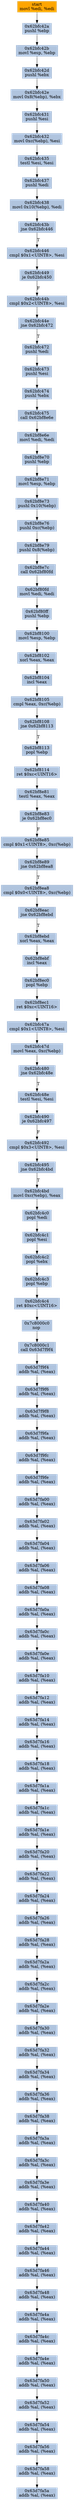 digraph G {
node[shape=rectangle,style=filled,fillcolor=lightsteelblue,color=lightsteelblue]
bgcolor="transparent"
a0x62bfc428movl_edi_edi[label="start\nmovl %edi, %edi",color="lightgrey",fillcolor="orange"];
a0x62bfc42apushl_ebp[label="0x62bfc42a\npushl %ebp"];
a0x62bfc42bmovl_esp_ebp[label="0x62bfc42b\nmovl %esp, %ebp"];
a0x62bfc42dpushl_ebx[label="0x62bfc42d\npushl %ebx"];
a0x62bfc42emovl_0x8ebp__ebx[label="0x62bfc42e\nmovl 0x8(%ebp), %ebx"];
a0x62bfc431pushl_esi[label="0x62bfc431\npushl %esi"];
a0x62bfc432movl_0xcebp__esi[label="0x62bfc432\nmovl 0xc(%ebp), %esi"];
a0x62bfc435testl_esi_esi[label="0x62bfc435\ntestl %esi, %esi"];
a0x62bfc437pushl_edi[label="0x62bfc437\npushl %edi"];
a0x62bfc438movl_0x10ebp__edi[label="0x62bfc438\nmovl 0x10(%ebp), %edi"];
a0x62bfc43bjne_0x62bfc446[label="0x62bfc43b\njne 0x62bfc446"];
a0x62bfc446cmpl_0x1UINT8_esi[label="0x62bfc446\ncmpl $0x1<UINT8>, %esi"];
a0x62bfc449je_0x62bfc450[label="0x62bfc449\nje 0x62bfc450"];
a0x62bfc44bcmpl_0x2UINT8_esi[label="0x62bfc44b\ncmpl $0x2<UINT8>, %esi"];
a0x62bfc44ejne_0x62bfc472[label="0x62bfc44e\njne 0x62bfc472"];
a0x62bfc472pushl_edi[label="0x62bfc472\npushl %edi"];
a0x62bfc473pushl_esi[label="0x62bfc473\npushl %esi"];
a0x62bfc474pushl_ebx[label="0x62bfc474\npushl %ebx"];
a0x62bfc475call_0x62bf8e6e[label="0x62bfc475\ncall 0x62bf8e6e"];
a0x62bf8e6emovl_edi_edi[label="0x62bf8e6e\nmovl %edi, %edi"];
a0x62bf8e70pushl_ebp[label="0x62bf8e70\npushl %ebp"];
a0x62bf8e71movl_esp_ebp[label="0x62bf8e71\nmovl %esp, %ebp"];
a0x62bf8e73pushl_0x10ebp_[label="0x62bf8e73\npushl 0x10(%ebp)"];
a0x62bf8e76pushl_0xcebp_[label="0x62bf8e76\npushl 0xc(%ebp)"];
a0x62bf8e79pushl_0x8ebp_[label="0x62bf8e79\npushl 0x8(%ebp)"];
a0x62bf8e7ccall_0x62bf80fd[label="0x62bf8e7c\ncall 0x62bf80fd"];
a0x62bf80fdmovl_edi_edi[label="0x62bf80fd\nmovl %edi, %edi"];
a0x62bf80ffpushl_ebp[label="0x62bf80ff\npushl %ebp"];
a0x62bf8100movl_esp_ebp[label="0x62bf8100\nmovl %esp, %ebp"];
a0x62bf8102xorl_eax_eax[label="0x62bf8102\nxorl %eax, %eax"];
a0x62bf8104incl_eax[label="0x62bf8104\nincl %eax"];
a0x62bf8105cmpl_eax_0xcebp_[label="0x62bf8105\ncmpl %eax, 0xc(%ebp)"];
a0x62bf8108jne_0x62bf8113[label="0x62bf8108\njne 0x62bf8113"];
a0x62bf8113popl_ebp[label="0x62bf8113\npopl %ebp"];
a0x62bf8114ret_0xcUINT16[label="0x62bf8114\nret $0xc<UINT16>"];
a0x62bf8e81testl_eax_eax[label="0x62bf8e81\ntestl %eax, %eax"];
a0x62bf8e83je_0x62bf8ec0[label="0x62bf8e83\nje 0x62bf8ec0"];
a0x62bf8e85cmpl_0x1UINT8_0xcebp_[label="0x62bf8e85\ncmpl $0x1<UINT8>, 0xc(%ebp)"];
a0x62bf8e89jne_0x62bf8ea8[label="0x62bf8e89\njne 0x62bf8ea8"];
a0x62bf8ea8cmpl_0x0UINT8_0xcebp_[label="0x62bf8ea8\ncmpl $0x0<UINT8>, 0xc(%ebp)"];
a0x62bf8eacjne_0x62bf8ebd[label="0x62bf8eac\njne 0x62bf8ebd"];
a0x62bf8ebdxorl_eax_eax[label="0x62bf8ebd\nxorl %eax, %eax"];
a0x62bf8ebfincl_eax[label="0x62bf8ebf\nincl %eax"];
a0x62bf8ec0popl_ebp[label="0x62bf8ec0\npopl %ebp"];
a0x62bf8ec1ret_0xcUINT16[label="0x62bf8ec1\nret $0xc<UINT16>"];
a0x62bfc47acmpl_0x1UINT8_esi[label="0x62bfc47a\ncmpl $0x1<UINT8>, %esi"];
a0x62bfc47dmovl_eax_0xcebp_[label="0x62bfc47d\nmovl %eax, 0xc(%ebp)"];
a0x62bfc480jne_0x62bfc48e[label="0x62bfc480\njne 0x62bfc48e"];
a0x62bfc48etestl_esi_esi[label="0x62bfc48e\ntestl %esi, %esi"];
a0x62bfc490je_0x62bfc497[label="0x62bfc490\nje 0x62bfc497"];
a0x62bfc492cmpl_0x3UINT8_esi[label="0x62bfc492\ncmpl $0x3<UINT8>, %esi"];
a0x62bfc495jne_0x62bfc4bd[label="0x62bfc495\njne 0x62bfc4bd"];
a0x62bfc4bdmovl_0xcebp__eax[label="0x62bfc4bd\nmovl 0xc(%ebp), %eax"];
a0x62bfc4c0popl_edi[label="0x62bfc4c0\npopl %edi"];
a0x62bfc4c1popl_esi[label="0x62bfc4c1\npopl %esi"];
a0x62bfc4c2popl_ebx[label="0x62bfc4c2\npopl %ebx"];
a0x62bfc4c3popl_ebp[label="0x62bfc4c3\npopl %ebp"];
a0x62bfc4c4ret_0xcUINT16[label="0x62bfc4c4\nret $0xc<UINT16>"];
a0x7c8000c0nop_[label="0x7c8000c0\nnop "];
a0x7c8000c1call_0x63d7f9f4[label="0x7c8000c1\ncall 0x63d7f9f4"];
a0x63d7f9f4addb_al_eax_[label="0x63d7f9f4\naddb %al, (%eax)"];
a0x63d7f9f6addb_al_eax_[label="0x63d7f9f6\naddb %al, (%eax)"];
a0x63d7f9f8addb_al_eax_[label="0x63d7f9f8\naddb %al, (%eax)"];
a0x63d7f9faaddb_al_eax_[label="0x63d7f9fa\naddb %al, (%eax)"];
a0x63d7f9fcaddb_al_eax_[label="0x63d7f9fc\naddb %al, (%eax)"];
a0x63d7f9feaddb_al_eax_[label="0x63d7f9fe\naddb %al, (%eax)"];
a0x63d7fa00addb_al_eax_[label="0x63d7fa00\naddb %al, (%eax)"];
a0x63d7fa02addb_al_eax_[label="0x63d7fa02\naddb %al, (%eax)"];
a0x63d7fa04addb_al_eax_[label="0x63d7fa04\naddb %al, (%eax)"];
a0x63d7fa06addb_al_eax_[label="0x63d7fa06\naddb %al, (%eax)"];
a0x63d7fa08addb_al_eax_[label="0x63d7fa08\naddb %al, (%eax)"];
a0x63d7fa0aaddb_al_eax_[label="0x63d7fa0a\naddb %al, (%eax)"];
a0x63d7fa0caddb_al_eax_[label="0x63d7fa0c\naddb %al, (%eax)"];
a0x63d7fa0eaddb_al_eax_[label="0x63d7fa0e\naddb %al, (%eax)"];
a0x63d7fa10addb_al_eax_[label="0x63d7fa10\naddb %al, (%eax)"];
a0x63d7fa12addb_al_eax_[label="0x63d7fa12\naddb %al, (%eax)"];
a0x63d7fa14addb_al_eax_[label="0x63d7fa14\naddb %al, (%eax)"];
a0x63d7fa16addb_al_eax_[label="0x63d7fa16\naddb %al, (%eax)"];
a0x63d7fa18addb_al_eax_[label="0x63d7fa18\naddb %al, (%eax)"];
a0x63d7fa1aaddb_al_eax_[label="0x63d7fa1a\naddb %al, (%eax)"];
a0x63d7fa1caddb_al_eax_[label="0x63d7fa1c\naddb %al, (%eax)"];
a0x63d7fa1eaddb_al_eax_[label="0x63d7fa1e\naddb %al, (%eax)"];
a0x63d7fa20addb_al_eax_[label="0x63d7fa20\naddb %al, (%eax)"];
a0x63d7fa22addb_al_eax_[label="0x63d7fa22\naddb %al, (%eax)"];
a0x63d7fa24addb_al_eax_[label="0x63d7fa24\naddb %al, (%eax)"];
a0x63d7fa26addb_al_eax_[label="0x63d7fa26\naddb %al, (%eax)"];
a0x63d7fa28addb_al_eax_[label="0x63d7fa28\naddb %al, (%eax)"];
a0x63d7fa2aaddb_al_eax_[label="0x63d7fa2a\naddb %al, (%eax)"];
a0x63d7fa2caddb_al_eax_[label="0x63d7fa2c\naddb %al, (%eax)"];
a0x63d7fa2eaddb_al_eax_[label="0x63d7fa2e\naddb %al, (%eax)"];
a0x63d7fa30addb_al_eax_[label="0x63d7fa30\naddb %al, (%eax)"];
a0x63d7fa32addb_al_eax_[label="0x63d7fa32\naddb %al, (%eax)"];
a0x63d7fa34addb_al_eax_[label="0x63d7fa34\naddb %al, (%eax)"];
a0x63d7fa36addb_al_eax_[label="0x63d7fa36\naddb %al, (%eax)"];
a0x63d7fa38addb_al_eax_[label="0x63d7fa38\naddb %al, (%eax)"];
a0x63d7fa3aaddb_al_eax_[label="0x63d7fa3a\naddb %al, (%eax)"];
a0x63d7fa3caddb_al_eax_[label="0x63d7fa3c\naddb %al, (%eax)"];
a0x63d7fa3eaddb_al_eax_[label="0x63d7fa3e\naddb %al, (%eax)"];
a0x63d7fa40addb_al_eax_[label="0x63d7fa40\naddb %al, (%eax)"];
a0x63d7fa42addb_al_eax_[label="0x63d7fa42\naddb %al, (%eax)"];
a0x63d7fa44addb_al_eax_[label="0x63d7fa44\naddb %al, (%eax)"];
a0x63d7fa46addb_al_eax_[label="0x63d7fa46\naddb %al, (%eax)"];
a0x63d7fa48addb_al_eax_[label="0x63d7fa48\naddb %al, (%eax)"];
a0x63d7fa4aaddb_al_eax_[label="0x63d7fa4a\naddb %al, (%eax)"];
a0x63d7fa4caddb_al_eax_[label="0x63d7fa4c\naddb %al, (%eax)"];
a0x63d7fa4eaddb_al_eax_[label="0x63d7fa4e\naddb %al, (%eax)"];
a0x63d7fa50addb_al_eax_[label="0x63d7fa50\naddb %al, (%eax)"];
a0x63d7fa52addb_al_eax_[label="0x63d7fa52\naddb %al, (%eax)"];
a0x63d7fa54addb_al_eax_[label="0x63d7fa54\naddb %al, (%eax)"];
a0x63d7fa56addb_al_eax_[label="0x63d7fa56\naddb %al, (%eax)"];
a0x63d7fa58addb_al_eax_[label="0x63d7fa58\naddb %al, (%eax)"];
a0x63d7fa5aaddb_al_eax_[label="0x63d7fa5a\naddb %al, (%eax)"];
a0x62bfc428movl_edi_edi -> a0x62bfc42apushl_ebp [color="#000000"];
a0x62bfc42apushl_ebp -> a0x62bfc42bmovl_esp_ebp [color="#000000"];
a0x62bfc42bmovl_esp_ebp -> a0x62bfc42dpushl_ebx [color="#000000"];
a0x62bfc42dpushl_ebx -> a0x62bfc42emovl_0x8ebp__ebx [color="#000000"];
a0x62bfc42emovl_0x8ebp__ebx -> a0x62bfc431pushl_esi [color="#000000"];
a0x62bfc431pushl_esi -> a0x62bfc432movl_0xcebp__esi [color="#000000"];
a0x62bfc432movl_0xcebp__esi -> a0x62bfc435testl_esi_esi [color="#000000"];
a0x62bfc435testl_esi_esi -> a0x62bfc437pushl_edi [color="#000000"];
a0x62bfc437pushl_edi -> a0x62bfc438movl_0x10ebp__edi [color="#000000"];
a0x62bfc438movl_0x10ebp__edi -> a0x62bfc43bjne_0x62bfc446 [color="#000000"];
a0x62bfc43bjne_0x62bfc446 -> a0x62bfc446cmpl_0x1UINT8_esi [color="#000000",label="T"];
a0x62bfc446cmpl_0x1UINT8_esi -> a0x62bfc449je_0x62bfc450 [color="#000000"];
a0x62bfc449je_0x62bfc450 -> a0x62bfc44bcmpl_0x2UINT8_esi [color="#000000",label="F"];
a0x62bfc44bcmpl_0x2UINT8_esi -> a0x62bfc44ejne_0x62bfc472 [color="#000000"];
a0x62bfc44ejne_0x62bfc472 -> a0x62bfc472pushl_edi [color="#000000",label="T"];
a0x62bfc472pushl_edi -> a0x62bfc473pushl_esi [color="#000000"];
a0x62bfc473pushl_esi -> a0x62bfc474pushl_ebx [color="#000000"];
a0x62bfc474pushl_ebx -> a0x62bfc475call_0x62bf8e6e [color="#000000"];
a0x62bfc475call_0x62bf8e6e -> a0x62bf8e6emovl_edi_edi [color="#000000"];
a0x62bf8e6emovl_edi_edi -> a0x62bf8e70pushl_ebp [color="#000000"];
a0x62bf8e70pushl_ebp -> a0x62bf8e71movl_esp_ebp [color="#000000"];
a0x62bf8e71movl_esp_ebp -> a0x62bf8e73pushl_0x10ebp_ [color="#000000"];
a0x62bf8e73pushl_0x10ebp_ -> a0x62bf8e76pushl_0xcebp_ [color="#000000"];
a0x62bf8e76pushl_0xcebp_ -> a0x62bf8e79pushl_0x8ebp_ [color="#000000"];
a0x62bf8e79pushl_0x8ebp_ -> a0x62bf8e7ccall_0x62bf80fd [color="#000000"];
a0x62bf8e7ccall_0x62bf80fd -> a0x62bf80fdmovl_edi_edi [color="#000000"];
a0x62bf80fdmovl_edi_edi -> a0x62bf80ffpushl_ebp [color="#000000"];
a0x62bf80ffpushl_ebp -> a0x62bf8100movl_esp_ebp [color="#000000"];
a0x62bf8100movl_esp_ebp -> a0x62bf8102xorl_eax_eax [color="#000000"];
a0x62bf8102xorl_eax_eax -> a0x62bf8104incl_eax [color="#000000"];
a0x62bf8104incl_eax -> a0x62bf8105cmpl_eax_0xcebp_ [color="#000000"];
a0x62bf8105cmpl_eax_0xcebp_ -> a0x62bf8108jne_0x62bf8113 [color="#000000"];
a0x62bf8108jne_0x62bf8113 -> a0x62bf8113popl_ebp [color="#000000",label="T"];
a0x62bf8113popl_ebp -> a0x62bf8114ret_0xcUINT16 [color="#000000"];
a0x62bf8114ret_0xcUINT16 -> a0x62bf8e81testl_eax_eax [color="#000000"];
a0x62bf8e81testl_eax_eax -> a0x62bf8e83je_0x62bf8ec0 [color="#000000"];
a0x62bf8e83je_0x62bf8ec0 -> a0x62bf8e85cmpl_0x1UINT8_0xcebp_ [color="#000000",label="F"];
a0x62bf8e85cmpl_0x1UINT8_0xcebp_ -> a0x62bf8e89jne_0x62bf8ea8 [color="#000000"];
a0x62bf8e89jne_0x62bf8ea8 -> a0x62bf8ea8cmpl_0x0UINT8_0xcebp_ [color="#000000",label="T"];
a0x62bf8ea8cmpl_0x0UINT8_0xcebp_ -> a0x62bf8eacjne_0x62bf8ebd [color="#000000"];
a0x62bf8eacjne_0x62bf8ebd -> a0x62bf8ebdxorl_eax_eax [color="#000000",label="T"];
a0x62bf8ebdxorl_eax_eax -> a0x62bf8ebfincl_eax [color="#000000"];
a0x62bf8ebfincl_eax -> a0x62bf8ec0popl_ebp [color="#000000"];
a0x62bf8ec0popl_ebp -> a0x62bf8ec1ret_0xcUINT16 [color="#000000"];
a0x62bf8ec1ret_0xcUINT16 -> a0x62bfc47acmpl_0x1UINT8_esi [color="#000000"];
a0x62bfc47acmpl_0x1UINT8_esi -> a0x62bfc47dmovl_eax_0xcebp_ [color="#000000"];
a0x62bfc47dmovl_eax_0xcebp_ -> a0x62bfc480jne_0x62bfc48e [color="#000000"];
a0x62bfc480jne_0x62bfc48e -> a0x62bfc48etestl_esi_esi [color="#000000",label="T"];
a0x62bfc48etestl_esi_esi -> a0x62bfc490je_0x62bfc497 [color="#000000"];
a0x62bfc490je_0x62bfc497 -> a0x62bfc492cmpl_0x3UINT8_esi [color="#000000",label="F"];
a0x62bfc492cmpl_0x3UINT8_esi -> a0x62bfc495jne_0x62bfc4bd [color="#000000"];
a0x62bfc495jne_0x62bfc4bd -> a0x62bfc4bdmovl_0xcebp__eax [color="#000000",label="T"];
a0x62bfc4bdmovl_0xcebp__eax -> a0x62bfc4c0popl_edi [color="#000000"];
a0x62bfc4c0popl_edi -> a0x62bfc4c1popl_esi [color="#000000"];
a0x62bfc4c1popl_esi -> a0x62bfc4c2popl_ebx [color="#000000"];
a0x62bfc4c2popl_ebx -> a0x62bfc4c3popl_ebp [color="#000000"];
a0x62bfc4c3popl_ebp -> a0x62bfc4c4ret_0xcUINT16 [color="#000000"];
a0x62bfc4c4ret_0xcUINT16 -> a0x7c8000c0nop_ [color="#000000"];
a0x7c8000c0nop_ -> a0x7c8000c1call_0x63d7f9f4 [color="#000000"];
a0x7c8000c1call_0x63d7f9f4 -> a0x63d7f9f4addb_al_eax_ [color="#000000"];
a0x63d7f9f4addb_al_eax_ -> a0x63d7f9f6addb_al_eax_ [color="#000000"];
a0x63d7f9f6addb_al_eax_ -> a0x63d7f9f8addb_al_eax_ [color="#000000"];
a0x63d7f9f8addb_al_eax_ -> a0x63d7f9faaddb_al_eax_ [color="#000000"];
a0x63d7f9faaddb_al_eax_ -> a0x63d7f9fcaddb_al_eax_ [color="#000000"];
a0x63d7f9fcaddb_al_eax_ -> a0x63d7f9feaddb_al_eax_ [color="#000000"];
a0x63d7f9feaddb_al_eax_ -> a0x63d7fa00addb_al_eax_ [color="#000000"];
a0x63d7fa00addb_al_eax_ -> a0x63d7fa02addb_al_eax_ [color="#000000"];
a0x63d7fa02addb_al_eax_ -> a0x63d7fa04addb_al_eax_ [color="#000000"];
a0x63d7fa04addb_al_eax_ -> a0x63d7fa06addb_al_eax_ [color="#000000"];
a0x63d7fa06addb_al_eax_ -> a0x63d7fa08addb_al_eax_ [color="#000000"];
a0x63d7fa08addb_al_eax_ -> a0x63d7fa0aaddb_al_eax_ [color="#000000"];
a0x63d7fa0aaddb_al_eax_ -> a0x63d7fa0caddb_al_eax_ [color="#000000"];
a0x63d7fa0caddb_al_eax_ -> a0x63d7fa0eaddb_al_eax_ [color="#000000"];
a0x63d7fa0eaddb_al_eax_ -> a0x63d7fa10addb_al_eax_ [color="#000000"];
a0x63d7fa10addb_al_eax_ -> a0x63d7fa12addb_al_eax_ [color="#000000"];
a0x63d7fa12addb_al_eax_ -> a0x63d7fa14addb_al_eax_ [color="#000000"];
a0x63d7fa14addb_al_eax_ -> a0x63d7fa16addb_al_eax_ [color="#000000"];
a0x63d7fa16addb_al_eax_ -> a0x63d7fa18addb_al_eax_ [color="#000000"];
a0x63d7fa18addb_al_eax_ -> a0x63d7fa1aaddb_al_eax_ [color="#000000"];
a0x63d7fa1aaddb_al_eax_ -> a0x63d7fa1caddb_al_eax_ [color="#000000"];
a0x63d7fa1caddb_al_eax_ -> a0x63d7fa1eaddb_al_eax_ [color="#000000"];
a0x63d7fa1eaddb_al_eax_ -> a0x63d7fa20addb_al_eax_ [color="#000000"];
a0x63d7fa20addb_al_eax_ -> a0x63d7fa22addb_al_eax_ [color="#000000"];
a0x63d7fa22addb_al_eax_ -> a0x63d7fa24addb_al_eax_ [color="#000000"];
a0x63d7fa24addb_al_eax_ -> a0x63d7fa26addb_al_eax_ [color="#000000"];
a0x63d7fa26addb_al_eax_ -> a0x63d7fa28addb_al_eax_ [color="#000000"];
a0x63d7fa28addb_al_eax_ -> a0x63d7fa2aaddb_al_eax_ [color="#000000"];
a0x63d7fa2aaddb_al_eax_ -> a0x63d7fa2caddb_al_eax_ [color="#000000"];
a0x63d7fa2caddb_al_eax_ -> a0x63d7fa2eaddb_al_eax_ [color="#000000"];
a0x63d7fa2eaddb_al_eax_ -> a0x63d7fa30addb_al_eax_ [color="#000000"];
a0x63d7fa30addb_al_eax_ -> a0x63d7fa32addb_al_eax_ [color="#000000"];
a0x63d7fa32addb_al_eax_ -> a0x63d7fa34addb_al_eax_ [color="#000000"];
a0x63d7fa34addb_al_eax_ -> a0x63d7fa36addb_al_eax_ [color="#000000"];
a0x63d7fa36addb_al_eax_ -> a0x63d7fa38addb_al_eax_ [color="#000000"];
a0x63d7fa38addb_al_eax_ -> a0x63d7fa3aaddb_al_eax_ [color="#000000"];
a0x63d7fa3aaddb_al_eax_ -> a0x63d7fa3caddb_al_eax_ [color="#000000"];
a0x63d7fa3caddb_al_eax_ -> a0x63d7fa3eaddb_al_eax_ [color="#000000"];
a0x63d7fa3eaddb_al_eax_ -> a0x63d7fa40addb_al_eax_ [color="#000000"];
a0x63d7fa40addb_al_eax_ -> a0x63d7fa42addb_al_eax_ [color="#000000"];
a0x63d7fa42addb_al_eax_ -> a0x63d7fa44addb_al_eax_ [color="#000000"];
a0x63d7fa44addb_al_eax_ -> a0x63d7fa46addb_al_eax_ [color="#000000"];
a0x63d7fa46addb_al_eax_ -> a0x63d7fa48addb_al_eax_ [color="#000000"];
a0x63d7fa48addb_al_eax_ -> a0x63d7fa4aaddb_al_eax_ [color="#000000"];
a0x63d7fa4aaddb_al_eax_ -> a0x63d7fa4caddb_al_eax_ [color="#000000"];
a0x63d7fa4caddb_al_eax_ -> a0x63d7fa4eaddb_al_eax_ [color="#000000"];
a0x63d7fa4eaddb_al_eax_ -> a0x63d7fa50addb_al_eax_ [color="#000000"];
a0x63d7fa50addb_al_eax_ -> a0x63d7fa52addb_al_eax_ [color="#000000"];
a0x63d7fa52addb_al_eax_ -> a0x63d7fa54addb_al_eax_ [color="#000000"];
a0x63d7fa54addb_al_eax_ -> a0x63d7fa56addb_al_eax_ [color="#000000"];
a0x63d7fa56addb_al_eax_ -> a0x63d7fa58addb_al_eax_ [color="#000000"];
a0x63d7fa58addb_al_eax_ -> a0x63d7fa5aaddb_al_eax_ [color="#000000"];
}
